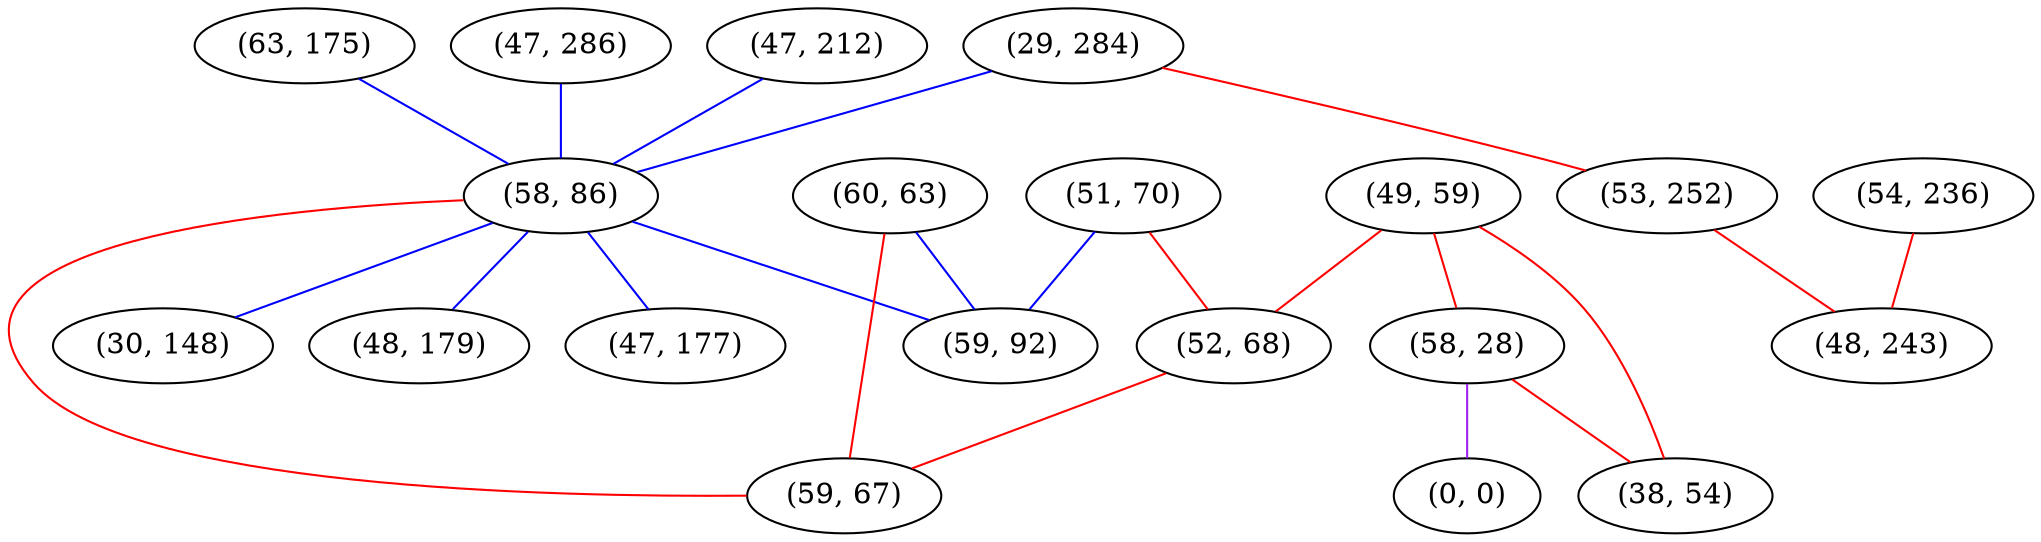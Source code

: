 graph "" {
"(63, 175)";
"(29, 284)";
"(49, 59)";
"(47, 286)";
"(51, 70)";
"(47, 212)";
"(54, 236)";
"(53, 252)";
"(58, 86)";
"(60, 63)";
"(58, 28)";
"(0, 0)";
"(30, 148)";
"(38, 54)";
"(48, 243)";
"(52, 68)";
"(59, 92)";
"(59, 67)";
"(48, 179)";
"(47, 177)";
"(63, 175)" -- "(58, 86)"  [color=blue, key=0, weight=3];
"(29, 284)" -- "(53, 252)"  [color=red, key=0, weight=1];
"(29, 284)" -- "(58, 86)"  [color=blue, key=0, weight=3];
"(49, 59)" -- "(52, 68)"  [color=red, key=0, weight=1];
"(49, 59)" -- "(58, 28)"  [color=red, key=0, weight=1];
"(49, 59)" -- "(38, 54)"  [color=red, key=0, weight=1];
"(47, 286)" -- "(58, 86)"  [color=blue, key=0, weight=3];
"(51, 70)" -- "(52, 68)"  [color=red, key=0, weight=1];
"(51, 70)" -- "(59, 92)"  [color=blue, key=0, weight=3];
"(47, 212)" -- "(58, 86)"  [color=blue, key=0, weight=3];
"(54, 236)" -- "(48, 243)"  [color=red, key=0, weight=1];
"(53, 252)" -- "(48, 243)"  [color=red, key=0, weight=1];
"(58, 86)" -- "(30, 148)"  [color=blue, key=0, weight=3];
"(58, 86)" -- "(48, 179)"  [color=blue, key=0, weight=3];
"(58, 86)" -- "(59, 92)"  [color=blue, key=0, weight=3];
"(58, 86)" -- "(59, 67)"  [color=red, key=0, weight=1];
"(58, 86)" -- "(47, 177)"  [color=blue, key=0, weight=3];
"(60, 63)" -- "(59, 92)"  [color=blue, key=0, weight=3];
"(60, 63)" -- "(59, 67)"  [color=red, key=0, weight=1];
"(58, 28)" -- "(0, 0)"  [color=purple, key=0, weight=4];
"(58, 28)" -- "(38, 54)"  [color=red, key=0, weight=1];
"(52, 68)" -- "(59, 67)"  [color=red, key=0, weight=1];
}
